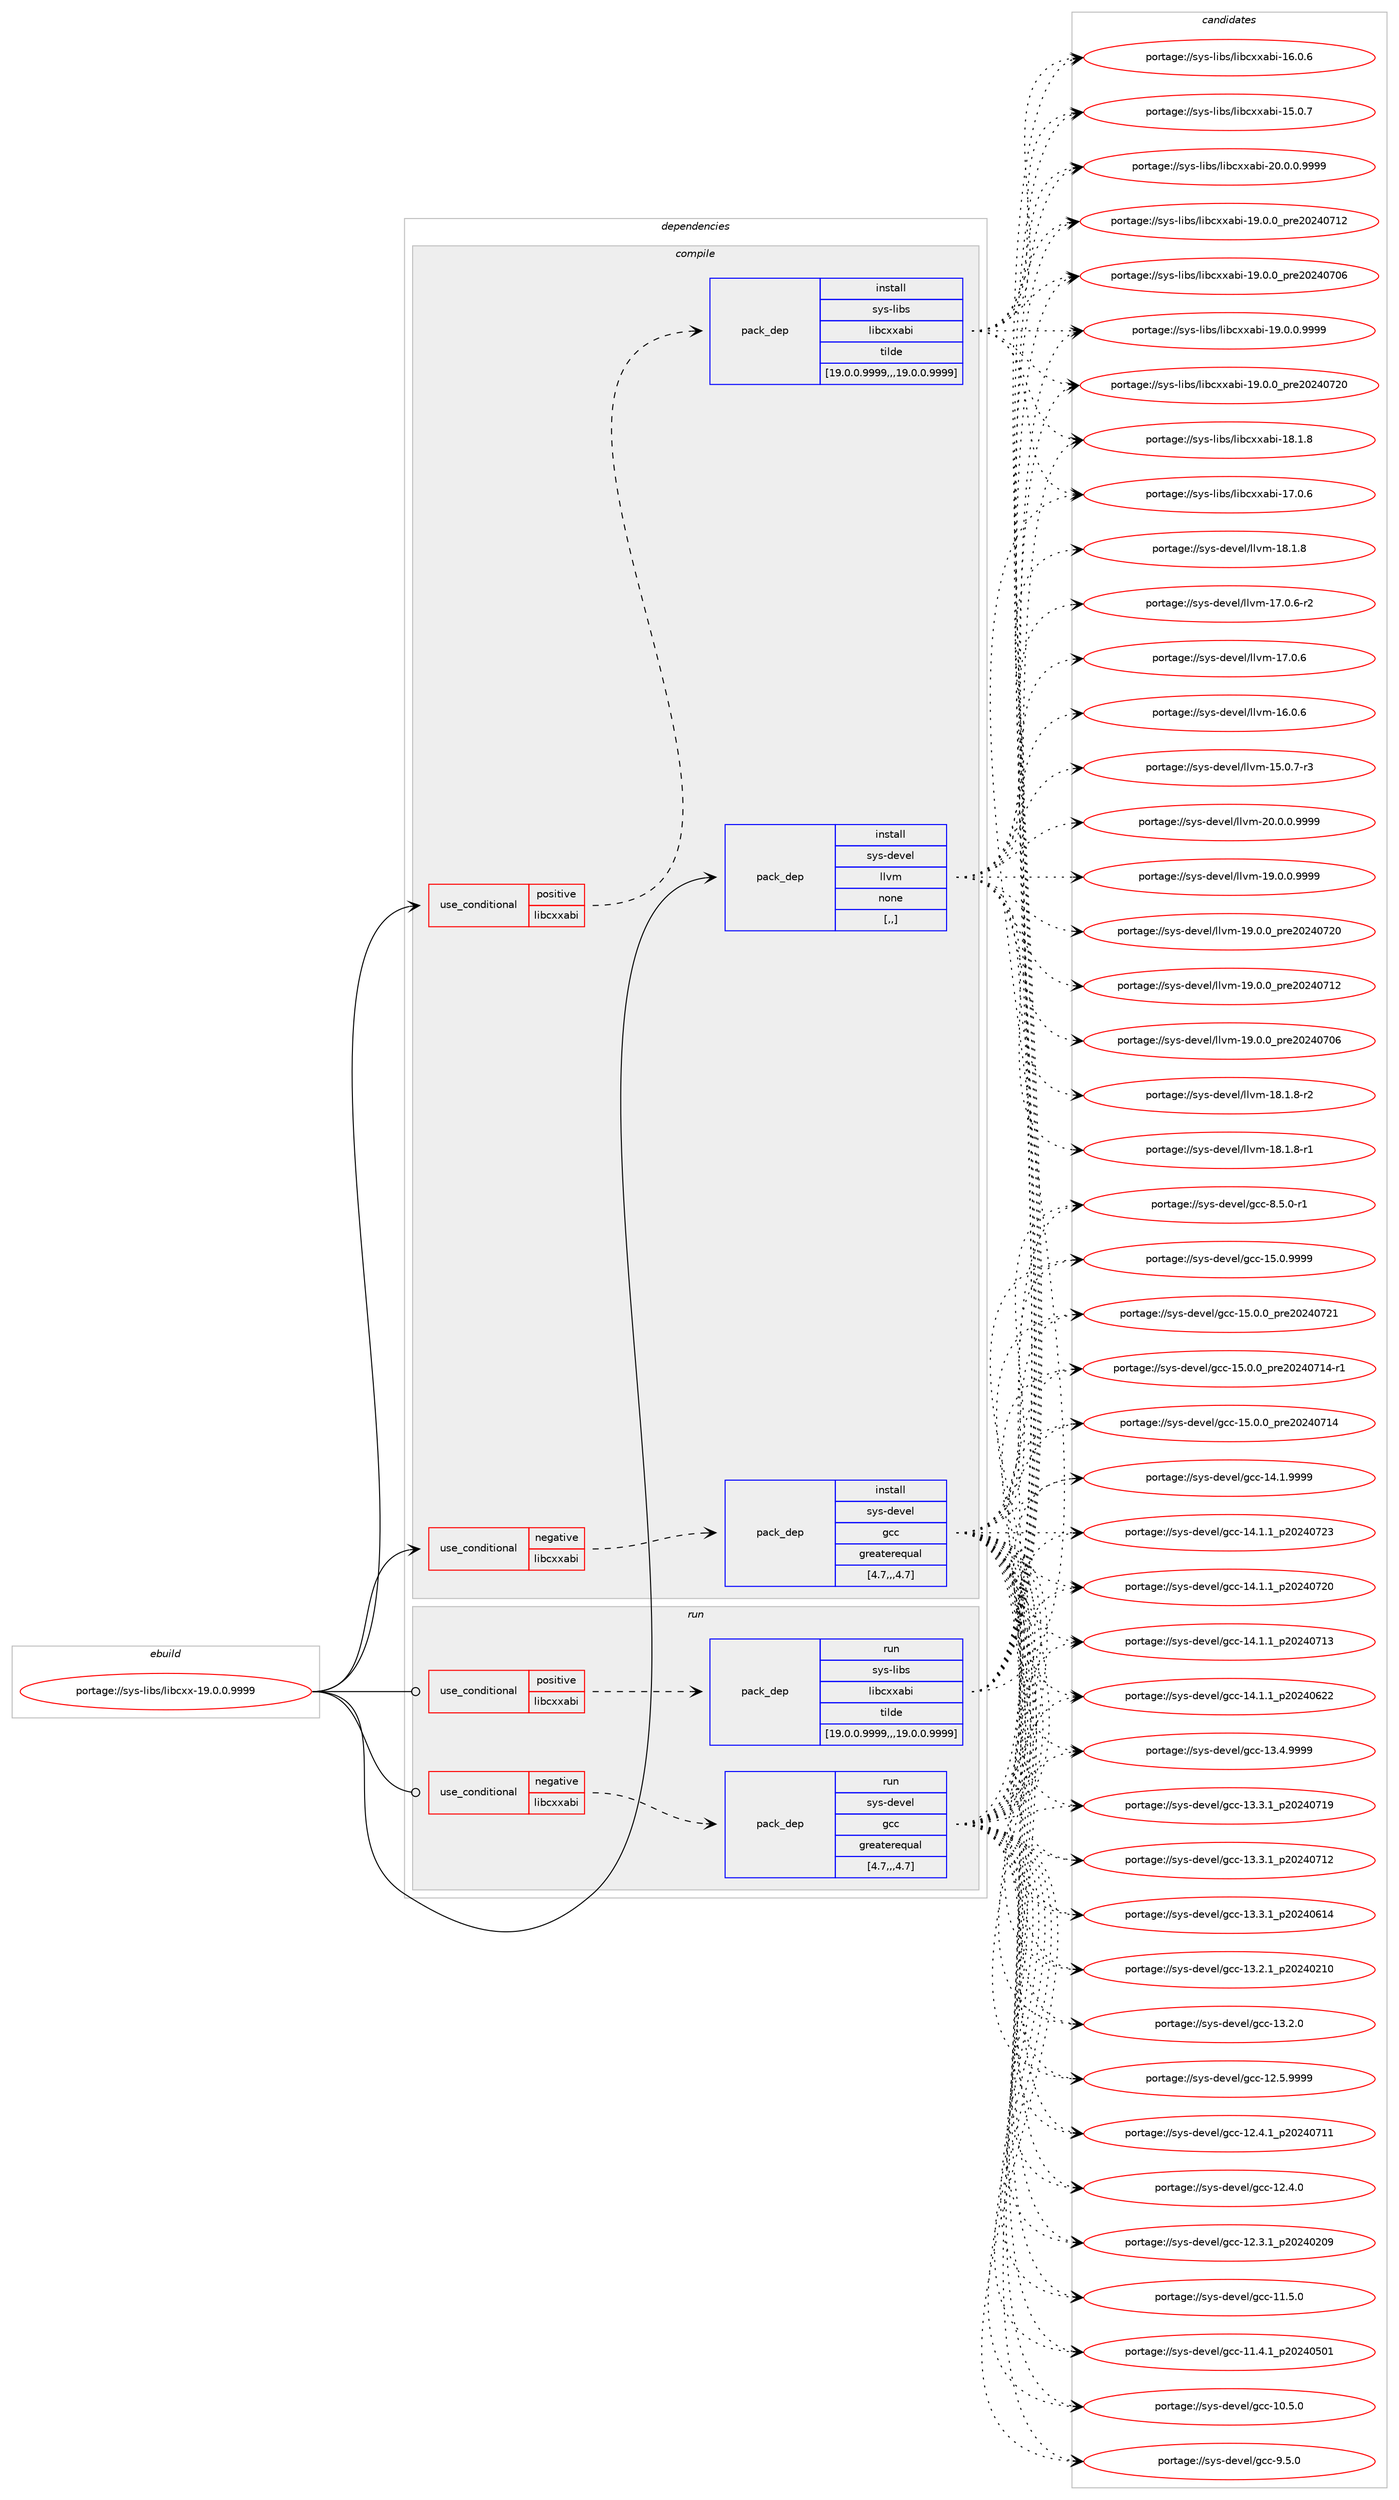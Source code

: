 digraph prolog {

# *************
# Graph options
# *************

newrank=true;
concentrate=true;
compound=true;
graph [rankdir=LR,fontname=Helvetica,fontsize=10,ranksep=1.5];#, ranksep=2.5, nodesep=0.2];
edge  [arrowhead=vee];
node  [fontname=Helvetica,fontsize=10];

# **********
# The ebuild
# **********

subgraph cluster_leftcol {
color=gray;
label=<<i>ebuild</i>>;
id [label="portage://sys-libs/libcxx-19.0.0.9999", color=red, width=4, href="../sys-libs/libcxx-19.0.0.9999.svg"];
}

# ****************
# The dependencies
# ****************

subgraph cluster_midcol {
color=gray;
label=<<i>dependencies</i>>;
subgraph cluster_compile {
fillcolor="#eeeeee";
style=filled;
label=<<i>compile</i>>;
subgraph cond117869 {
dependency441696 [label=<<TABLE BORDER="0" CELLBORDER="1" CELLSPACING="0" CELLPADDING="4"><TR><TD ROWSPAN="3" CELLPADDING="10">use_conditional</TD></TR><TR><TD>negative</TD></TR><TR><TD>libcxxabi</TD></TR></TABLE>>, shape=none, color=red];
subgraph pack320828 {
dependency441697 [label=<<TABLE BORDER="0" CELLBORDER="1" CELLSPACING="0" CELLPADDING="4" WIDTH="220"><TR><TD ROWSPAN="6" CELLPADDING="30">pack_dep</TD></TR><TR><TD WIDTH="110">install</TD></TR><TR><TD>sys-devel</TD></TR><TR><TD>gcc</TD></TR><TR><TD>greaterequal</TD></TR><TR><TD>[4.7,,,4.7]</TD></TR></TABLE>>, shape=none, color=blue];
}
dependency441696:e -> dependency441697:w [weight=20,style="dashed",arrowhead="vee"];
}
id:e -> dependency441696:w [weight=20,style="solid",arrowhead="vee"];
subgraph cond117870 {
dependency441698 [label=<<TABLE BORDER="0" CELLBORDER="1" CELLSPACING="0" CELLPADDING="4"><TR><TD ROWSPAN="3" CELLPADDING="10">use_conditional</TD></TR><TR><TD>positive</TD></TR><TR><TD>libcxxabi</TD></TR></TABLE>>, shape=none, color=red];
subgraph pack320829 {
dependency441699 [label=<<TABLE BORDER="0" CELLBORDER="1" CELLSPACING="0" CELLPADDING="4" WIDTH="220"><TR><TD ROWSPAN="6" CELLPADDING="30">pack_dep</TD></TR><TR><TD WIDTH="110">install</TD></TR><TR><TD>sys-libs</TD></TR><TR><TD>libcxxabi</TD></TR><TR><TD>tilde</TD></TR><TR><TD>[19.0.0.9999,,,19.0.0.9999]</TD></TR></TABLE>>, shape=none, color=blue];
}
dependency441698:e -> dependency441699:w [weight=20,style="dashed",arrowhead="vee"];
}
id:e -> dependency441698:w [weight=20,style="solid",arrowhead="vee"];
subgraph pack320830 {
dependency441700 [label=<<TABLE BORDER="0" CELLBORDER="1" CELLSPACING="0" CELLPADDING="4" WIDTH="220"><TR><TD ROWSPAN="6" CELLPADDING="30">pack_dep</TD></TR><TR><TD WIDTH="110">install</TD></TR><TR><TD>sys-devel</TD></TR><TR><TD>llvm</TD></TR><TR><TD>none</TD></TR><TR><TD>[,,]</TD></TR></TABLE>>, shape=none, color=blue];
}
id:e -> dependency441700:w [weight=20,style="solid",arrowhead="vee"];
}
subgraph cluster_compileandrun {
fillcolor="#eeeeee";
style=filled;
label=<<i>compile and run</i>>;
}
subgraph cluster_run {
fillcolor="#eeeeee";
style=filled;
label=<<i>run</i>>;
subgraph cond117871 {
dependency441701 [label=<<TABLE BORDER="0" CELLBORDER="1" CELLSPACING="0" CELLPADDING="4"><TR><TD ROWSPAN="3" CELLPADDING="10">use_conditional</TD></TR><TR><TD>negative</TD></TR><TR><TD>libcxxabi</TD></TR></TABLE>>, shape=none, color=red];
subgraph pack320831 {
dependency441702 [label=<<TABLE BORDER="0" CELLBORDER="1" CELLSPACING="0" CELLPADDING="4" WIDTH="220"><TR><TD ROWSPAN="6" CELLPADDING="30">pack_dep</TD></TR><TR><TD WIDTH="110">run</TD></TR><TR><TD>sys-devel</TD></TR><TR><TD>gcc</TD></TR><TR><TD>greaterequal</TD></TR><TR><TD>[4.7,,,4.7]</TD></TR></TABLE>>, shape=none, color=blue];
}
dependency441701:e -> dependency441702:w [weight=20,style="dashed",arrowhead="vee"];
}
id:e -> dependency441701:w [weight=20,style="solid",arrowhead="odot"];
subgraph cond117872 {
dependency441703 [label=<<TABLE BORDER="0" CELLBORDER="1" CELLSPACING="0" CELLPADDING="4"><TR><TD ROWSPAN="3" CELLPADDING="10">use_conditional</TD></TR><TR><TD>positive</TD></TR><TR><TD>libcxxabi</TD></TR></TABLE>>, shape=none, color=red];
subgraph pack320832 {
dependency441704 [label=<<TABLE BORDER="0" CELLBORDER="1" CELLSPACING="0" CELLPADDING="4" WIDTH="220"><TR><TD ROWSPAN="6" CELLPADDING="30">pack_dep</TD></TR><TR><TD WIDTH="110">run</TD></TR><TR><TD>sys-libs</TD></TR><TR><TD>libcxxabi</TD></TR><TR><TD>tilde</TD></TR><TR><TD>[19.0.0.9999,,,19.0.0.9999]</TD></TR></TABLE>>, shape=none, color=blue];
}
dependency441703:e -> dependency441704:w [weight=20,style="dashed",arrowhead="vee"];
}
id:e -> dependency441703:w [weight=20,style="solid",arrowhead="odot"];
}
}

# **************
# The candidates
# **************

subgraph cluster_choices {
rank=same;
color=gray;
label=<<i>candidates</i>>;

subgraph choice320828 {
color=black;
nodesep=1;
choice1151211154510010111810110847103999945495346484657575757 [label="portage://sys-devel/gcc-15.0.9999", color=red, width=4,href="../sys-devel/gcc-15.0.9999.svg"];
choice1151211154510010111810110847103999945495346484648951121141015048505248555049 [label="portage://sys-devel/gcc-15.0.0_pre20240721", color=red, width=4,href="../sys-devel/gcc-15.0.0_pre20240721.svg"];
choice11512111545100101118101108471039999454953464846489511211410150485052485549524511449 [label="portage://sys-devel/gcc-15.0.0_pre20240714-r1", color=red, width=4,href="../sys-devel/gcc-15.0.0_pre20240714-r1.svg"];
choice1151211154510010111810110847103999945495346484648951121141015048505248554952 [label="portage://sys-devel/gcc-15.0.0_pre20240714", color=red, width=4,href="../sys-devel/gcc-15.0.0_pre20240714.svg"];
choice1151211154510010111810110847103999945495246494657575757 [label="portage://sys-devel/gcc-14.1.9999", color=red, width=4,href="../sys-devel/gcc-14.1.9999.svg"];
choice1151211154510010111810110847103999945495246494649951125048505248555051 [label="portage://sys-devel/gcc-14.1.1_p20240723", color=red, width=4,href="../sys-devel/gcc-14.1.1_p20240723.svg"];
choice1151211154510010111810110847103999945495246494649951125048505248555048 [label="portage://sys-devel/gcc-14.1.1_p20240720", color=red, width=4,href="../sys-devel/gcc-14.1.1_p20240720.svg"];
choice1151211154510010111810110847103999945495246494649951125048505248554951 [label="portage://sys-devel/gcc-14.1.1_p20240713", color=red, width=4,href="../sys-devel/gcc-14.1.1_p20240713.svg"];
choice1151211154510010111810110847103999945495246494649951125048505248545050 [label="portage://sys-devel/gcc-14.1.1_p20240622", color=red, width=4,href="../sys-devel/gcc-14.1.1_p20240622.svg"];
choice1151211154510010111810110847103999945495146524657575757 [label="portage://sys-devel/gcc-13.4.9999", color=red, width=4,href="../sys-devel/gcc-13.4.9999.svg"];
choice1151211154510010111810110847103999945495146514649951125048505248554957 [label="portage://sys-devel/gcc-13.3.1_p20240719", color=red, width=4,href="../sys-devel/gcc-13.3.1_p20240719.svg"];
choice1151211154510010111810110847103999945495146514649951125048505248554950 [label="portage://sys-devel/gcc-13.3.1_p20240712", color=red, width=4,href="../sys-devel/gcc-13.3.1_p20240712.svg"];
choice1151211154510010111810110847103999945495146514649951125048505248544952 [label="portage://sys-devel/gcc-13.3.1_p20240614", color=red, width=4,href="../sys-devel/gcc-13.3.1_p20240614.svg"];
choice1151211154510010111810110847103999945495146504649951125048505248504948 [label="portage://sys-devel/gcc-13.2.1_p20240210", color=red, width=4,href="../sys-devel/gcc-13.2.1_p20240210.svg"];
choice1151211154510010111810110847103999945495146504648 [label="portage://sys-devel/gcc-13.2.0", color=red, width=4,href="../sys-devel/gcc-13.2.0.svg"];
choice1151211154510010111810110847103999945495046534657575757 [label="portage://sys-devel/gcc-12.5.9999", color=red, width=4,href="../sys-devel/gcc-12.5.9999.svg"];
choice1151211154510010111810110847103999945495046524649951125048505248554949 [label="portage://sys-devel/gcc-12.4.1_p20240711", color=red, width=4,href="../sys-devel/gcc-12.4.1_p20240711.svg"];
choice1151211154510010111810110847103999945495046524648 [label="portage://sys-devel/gcc-12.4.0", color=red, width=4,href="../sys-devel/gcc-12.4.0.svg"];
choice1151211154510010111810110847103999945495046514649951125048505248504857 [label="portage://sys-devel/gcc-12.3.1_p20240209", color=red, width=4,href="../sys-devel/gcc-12.3.1_p20240209.svg"];
choice1151211154510010111810110847103999945494946534648 [label="portage://sys-devel/gcc-11.5.0", color=red, width=4,href="../sys-devel/gcc-11.5.0.svg"];
choice1151211154510010111810110847103999945494946524649951125048505248534849 [label="portage://sys-devel/gcc-11.4.1_p20240501", color=red, width=4,href="../sys-devel/gcc-11.4.1_p20240501.svg"];
choice1151211154510010111810110847103999945494846534648 [label="portage://sys-devel/gcc-10.5.0", color=red, width=4,href="../sys-devel/gcc-10.5.0.svg"];
choice11512111545100101118101108471039999455746534648 [label="portage://sys-devel/gcc-9.5.0", color=red, width=4,href="../sys-devel/gcc-9.5.0.svg"];
choice115121115451001011181011084710399994556465346484511449 [label="portage://sys-devel/gcc-8.5.0-r1", color=red, width=4,href="../sys-devel/gcc-8.5.0-r1.svg"];
dependency441697:e -> choice1151211154510010111810110847103999945495346484657575757:w [style=dotted,weight="100"];
dependency441697:e -> choice1151211154510010111810110847103999945495346484648951121141015048505248555049:w [style=dotted,weight="100"];
dependency441697:e -> choice11512111545100101118101108471039999454953464846489511211410150485052485549524511449:w [style=dotted,weight="100"];
dependency441697:e -> choice1151211154510010111810110847103999945495346484648951121141015048505248554952:w [style=dotted,weight="100"];
dependency441697:e -> choice1151211154510010111810110847103999945495246494657575757:w [style=dotted,weight="100"];
dependency441697:e -> choice1151211154510010111810110847103999945495246494649951125048505248555051:w [style=dotted,weight="100"];
dependency441697:e -> choice1151211154510010111810110847103999945495246494649951125048505248555048:w [style=dotted,weight="100"];
dependency441697:e -> choice1151211154510010111810110847103999945495246494649951125048505248554951:w [style=dotted,weight="100"];
dependency441697:e -> choice1151211154510010111810110847103999945495246494649951125048505248545050:w [style=dotted,weight="100"];
dependency441697:e -> choice1151211154510010111810110847103999945495146524657575757:w [style=dotted,weight="100"];
dependency441697:e -> choice1151211154510010111810110847103999945495146514649951125048505248554957:w [style=dotted,weight="100"];
dependency441697:e -> choice1151211154510010111810110847103999945495146514649951125048505248554950:w [style=dotted,weight="100"];
dependency441697:e -> choice1151211154510010111810110847103999945495146514649951125048505248544952:w [style=dotted,weight="100"];
dependency441697:e -> choice1151211154510010111810110847103999945495146504649951125048505248504948:w [style=dotted,weight="100"];
dependency441697:e -> choice1151211154510010111810110847103999945495146504648:w [style=dotted,weight="100"];
dependency441697:e -> choice1151211154510010111810110847103999945495046534657575757:w [style=dotted,weight="100"];
dependency441697:e -> choice1151211154510010111810110847103999945495046524649951125048505248554949:w [style=dotted,weight="100"];
dependency441697:e -> choice1151211154510010111810110847103999945495046524648:w [style=dotted,weight="100"];
dependency441697:e -> choice1151211154510010111810110847103999945495046514649951125048505248504857:w [style=dotted,weight="100"];
dependency441697:e -> choice1151211154510010111810110847103999945494946534648:w [style=dotted,weight="100"];
dependency441697:e -> choice1151211154510010111810110847103999945494946524649951125048505248534849:w [style=dotted,weight="100"];
dependency441697:e -> choice1151211154510010111810110847103999945494846534648:w [style=dotted,weight="100"];
dependency441697:e -> choice11512111545100101118101108471039999455746534648:w [style=dotted,weight="100"];
dependency441697:e -> choice115121115451001011181011084710399994556465346484511449:w [style=dotted,weight="100"];
}
subgraph choice320829 {
color=black;
nodesep=1;
choice11512111545108105981154710810598991201209798105455048464846484657575757 [label="portage://sys-libs/libcxxabi-20.0.0.9999", color=red, width=4,href="../sys-libs/libcxxabi-20.0.0.9999.svg"];
choice11512111545108105981154710810598991201209798105454957464846484657575757 [label="portage://sys-libs/libcxxabi-19.0.0.9999", color=red, width=4,href="../sys-libs/libcxxabi-19.0.0.9999.svg"];
choice1151211154510810598115471081059899120120979810545495746484648951121141015048505248555048 [label="portage://sys-libs/libcxxabi-19.0.0_pre20240720", color=red, width=4,href="../sys-libs/libcxxabi-19.0.0_pre20240720.svg"];
choice1151211154510810598115471081059899120120979810545495746484648951121141015048505248554950 [label="portage://sys-libs/libcxxabi-19.0.0_pre20240712", color=red, width=4,href="../sys-libs/libcxxabi-19.0.0_pre20240712.svg"];
choice1151211154510810598115471081059899120120979810545495746484648951121141015048505248554854 [label="portage://sys-libs/libcxxabi-19.0.0_pre20240706", color=red, width=4,href="../sys-libs/libcxxabi-19.0.0_pre20240706.svg"];
choice1151211154510810598115471081059899120120979810545495646494656 [label="portage://sys-libs/libcxxabi-18.1.8", color=red, width=4,href="../sys-libs/libcxxabi-18.1.8.svg"];
choice1151211154510810598115471081059899120120979810545495546484654 [label="portage://sys-libs/libcxxabi-17.0.6", color=red, width=4,href="../sys-libs/libcxxabi-17.0.6.svg"];
choice1151211154510810598115471081059899120120979810545495446484654 [label="portage://sys-libs/libcxxabi-16.0.6", color=red, width=4,href="../sys-libs/libcxxabi-16.0.6.svg"];
choice1151211154510810598115471081059899120120979810545495346484655 [label="portage://sys-libs/libcxxabi-15.0.7", color=red, width=4,href="../sys-libs/libcxxabi-15.0.7.svg"];
dependency441699:e -> choice11512111545108105981154710810598991201209798105455048464846484657575757:w [style=dotted,weight="100"];
dependency441699:e -> choice11512111545108105981154710810598991201209798105454957464846484657575757:w [style=dotted,weight="100"];
dependency441699:e -> choice1151211154510810598115471081059899120120979810545495746484648951121141015048505248555048:w [style=dotted,weight="100"];
dependency441699:e -> choice1151211154510810598115471081059899120120979810545495746484648951121141015048505248554950:w [style=dotted,weight="100"];
dependency441699:e -> choice1151211154510810598115471081059899120120979810545495746484648951121141015048505248554854:w [style=dotted,weight="100"];
dependency441699:e -> choice1151211154510810598115471081059899120120979810545495646494656:w [style=dotted,weight="100"];
dependency441699:e -> choice1151211154510810598115471081059899120120979810545495546484654:w [style=dotted,weight="100"];
dependency441699:e -> choice1151211154510810598115471081059899120120979810545495446484654:w [style=dotted,weight="100"];
dependency441699:e -> choice1151211154510810598115471081059899120120979810545495346484655:w [style=dotted,weight="100"];
}
subgraph choice320830 {
color=black;
nodesep=1;
choice1151211154510010111810110847108108118109455048464846484657575757 [label="portage://sys-devel/llvm-20.0.0.9999", color=red, width=4,href="../sys-devel/llvm-20.0.0.9999.svg"];
choice1151211154510010111810110847108108118109454957464846484657575757 [label="portage://sys-devel/llvm-19.0.0.9999", color=red, width=4,href="../sys-devel/llvm-19.0.0.9999.svg"];
choice115121115451001011181011084710810811810945495746484648951121141015048505248555048 [label="portage://sys-devel/llvm-19.0.0_pre20240720", color=red, width=4,href="../sys-devel/llvm-19.0.0_pre20240720.svg"];
choice115121115451001011181011084710810811810945495746484648951121141015048505248554950 [label="portage://sys-devel/llvm-19.0.0_pre20240712", color=red, width=4,href="../sys-devel/llvm-19.0.0_pre20240712.svg"];
choice115121115451001011181011084710810811810945495746484648951121141015048505248554854 [label="portage://sys-devel/llvm-19.0.0_pre20240706", color=red, width=4,href="../sys-devel/llvm-19.0.0_pre20240706.svg"];
choice1151211154510010111810110847108108118109454956464946564511450 [label="portage://sys-devel/llvm-18.1.8-r2", color=red, width=4,href="../sys-devel/llvm-18.1.8-r2.svg"];
choice1151211154510010111810110847108108118109454956464946564511449 [label="portage://sys-devel/llvm-18.1.8-r1", color=red, width=4,href="../sys-devel/llvm-18.1.8-r1.svg"];
choice115121115451001011181011084710810811810945495646494656 [label="portage://sys-devel/llvm-18.1.8", color=red, width=4,href="../sys-devel/llvm-18.1.8.svg"];
choice1151211154510010111810110847108108118109454955464846544511450 [label="portage://sys-devel/llvm-17.0.6-r2", color=red, width=4,href="../sys-devel/llvm-17.0.6-r2.svg"];
choice115121115451001011181011084710810811810945495546484654 [label="portage://sys-devel/llvm-17.0.6", color=red, width=4,href="../sys-devel/llvm-17.0.6.svg"];
choice115121115451001011181011084710810811810945495446484654 [label="portage://sys-devel/llvm-16.0.6", color=red, width=4,href="../sys-devel/llvm-16.0.6.svg"];
choice1151211154510010111810110847108108118109454953464846554511451 [label="portage://sys-devel/llvm-15.0.7-r3", color=red, width=4,href="../sys-devel/llvm-15.0.7-r3.svg"];
dependency441700:e -> choice1151211154510010111810110847108108118109455048464846484657575757:w [style=dotted,weight="100"];
dependency441700:e -> choice1151211154510010111810110847108108118109454957464846484657575757:w [style=dotted,weight="100"];
dependency441700:e -> choice115121115451001011181011084710810811810945495746484648951121141015048505248555048:w [style=dotted,weight="100"];
dependency441700:e -> choice115121115451001011181011084710810811810945495746484648951121141015048505248554950:w [style=dotted,weight="100"];
dependency441700:e -> choice115121115451001011181011084710810811810945495746484648951121141015048505248554854:w [style=dotted,weight="100"];
dependency441700:e -> choice1151211154510010111810110847108108118109454956464946564511450:w [style=dotted,weight="100"];
dependency441700:e -> choice1151211154510010111810110847108108118109454956464946564511449:w [style=dotted,weight="100"];
dependency441700:e -> choice115121115451001011181011084710810811810945495646494656:w [style=dotted,weight="100"];
dependency441700:e -> choice1151211154510010111810110847108108118109454955464846544511450:w [style=dotted,weight="100"];
dependency441700:e -> choice115121115451001011181011084710810811810945495546484654:w [style=dotted,weight="100"];
dependency441700:e -> choice115121115451001011181011084710810811810945495446484654:w [style=dotted,weight="100"];
dependency441700:e -> choice1151211154510010111810110847108108118109454953464846554511451:w [style=dotted,weight="100"];
}
subgraph choice320831 {
color=black;
nodesep=1;
choice1151211154510010111810110847103999945495346484657575757 [label="portage://sys-devel/gcc-15.0.9999", color=red, width=4,href="../sys-devel/gcc-15.0.9999.svg"];
choice1151211154510010111810110847103999945495346484648951121141015048505248555049 [label="portage://sys-devel/gcc-15.0.0_pre20240721", color=red, width=4,href="../sys-devel/gcc-15.0.0_pre20240721.svg"];
choice11512111545100101118101108471039999454953464846489511211410150485052485549524511449 [label="portage://sys-devel/gcc-15.0.0_pre20240714-r1", color=red, width=4,href="../sys-devel/gcc-15.0.0_pre20240714-r1.svg"];
choice1151211154510010111810110847103999945495346484648951121141015048505248554952 [label="portage://sys-devel/gcc-15.0.0_pre20240714", color=red, width=4,href="../sys-devel/gcc-15.0.0_pre20240714.svg"];
choice1151211154510010111810110847103999945495246494657575757 [label="portage://sys-devel/gcc-14.1.9999", color=red, width=4,href="../sys-devel/gcc-14.1.9999.svg"];
choice1151211154510010111810110847103999945495246494649951125048505248555051 [label="portage://sys-devel/gcc-14.1.1_p20240723", color=red, width=4,href="../sys-devel/gcc-14.1.1_p20240723.svg"];
choice1151211154510010111810110847103999945495246494649951125048505248555048 [label="portage://sys-devel/gcc-14.1.1_p20240720", color=red, width=4,href="../sys-devel/gcc-14.1.1_p20240720.svg"];
choice1151211154510010111810110847103999945495246494649951125048505248554951 [label="portage://sys-devel/gcc-14.1.1_p20240713", color=red, width=4,href="../sys-devel/gcc-14.1.1_p20240713.svg"];
choice1151211154510010111810110847103999945495246494649951125048505248545050 [label="portage://sys-devel/gcc-14.1.1_p20240622", color=red, width=4,href="../sys-devel/gcc-14.1.1_p20240622.svg"];
choice1151211154510010111810110847103999945495146524657575757 [label="portage://sys-devel/gcc-13.4.9999", color=red, width=4,href="../sys-devel/gcc-13.4.9999.svg"];
choice1151211154510010111810110847103999945495146514649951125048505248554957 [label="portage://sys-devel/gcc-13.3.1_p20240719", color=red, width=4,href="../sys-devel/gcc-13.3.1_p20240719.svg"];
choice1151211154510010111810110847103999945495146514649951125048505248554950 [label="portage://sys-devel/gcc-13.3.1_p20240712", color=red, width=4,href="../sys-devel/gcc-13.3.1_p20240712.svg"];
choice1151211154510010111810110847103999945495146514649951125048505248544952 [label="portage://sys-devel/gcc-13.3.1_p20240614", color=red, width=4,href="../sys-devel/gcc-13.3.1_p20240614.svg"];
choice1151211154510010111810110847103999945495146504649951125048505248504948 [label="portage://sys-devel/gcc-13.2.1_p20240210", color=red, width=4,href="../sys-devel/gcc-13.2.1_p20240210.svg"];
choice1151211154510010111810110847103999945495146504648 [label="portage://sys-devel/gcc-13.2.0", color=red, width=4,href="../sys-devel/gcc-13.2.0.svg"];
choice1151211154510010111810110847103999945495046534657575757 [label="portage://sys-devel/gcc-12.5.9999", color=red, width=4,href="../sys-devel/gcc-12.5.9999.svg"];
choice1151211154510010111810110847103999945495046524649951125048505248554949 [label="portage://sys-devel/gcc-12.4.1_p20240711", color=red, width=4,href="../sys-devel/gcc-12.4.1_p20240711.svg"];
choice1151211154510010111810110847103999945495046524648 [label="portage://sys-devel/gcc-12.4.0", color=red, width=4,href="../sys-devel/gcc-12.4.0.svg"];
choice1151211154510010111810110847103999945495046514649951125048505248504857 [label="portage://sys-devel/gcc-12.3.1_p20240209", color=red, width=4,href="../sys-devel/gcc-12.3.1_p20240209.svg"];
choice1151211154510010111810110847103999945494946534648 [label="portage://sys-devel/gcc-11.5.0", color=red, width=4,href="../sys-devel/gcc-11.5.0.svg"];
choice1151211154510010111810110847103999945494946524649951125048505248534849 [label="portage://sys-devel/gcc-11.4.1_p20240501", color=red, width=4,href="../sys-devel/gcc-11.4.1_p20240501.svg"];
choice1151211154510010111810110847103999945494846534648 [label="portage://sys-devel/gcc-10.5.0", color=red, width=4,href="../sys-devel/gcc-10.5.0.svg"];
choice11512111545100101118101108471039999455746534648 [label="portage://sys-devel/gcc-9.5.0", color=red, width=4,href="../sys-devel/gcc-9.5.0.svg"];
choice115121115451001011181011084710399994556465346484511449 [label="portage://sys-devel/gcc-8.5.0-r1", color=red, width=4,href="../sys-devel/gcc-8.5.0-r1.svg"];
dependency441702:e -> choice1151211154510010111810110847103999945495346484657575757:w [style=dotted,weight="100"];
dependency441702:e -> choice1151211154510010111810110847103999945495346484648951121141015048505248555049:w [style=dotted,weight="100"];
dependency441702:e -> choice11512111545100101118101108471039999454953464846489511211410150485052485549524511449:w [style=dotted,weight="100"];
dependency441702:e -> choice1151211154510010111810110847103999945495346484648951121141015048505248554952:w [style=dotted,weight="100"];
dependency441702:e -> choice1151211154510010111810110847103999945495246494657575757:w [style=dotted,weight="100"];
dependency441702:e -> choice1151211154510010111810110847103999945495246494649951125048505248555051:w [style=dotted,weight="100"];
dependency441702:e -> choice1151211154510010111810110847103999945495246494649951125048505248555048:w [style=dotted,weight="100"];
dependency441702:e -> choice1151211154510010111810110847103999945495246494649951125048505248554951:w [style=dotted,weight="100"];
dependency441702:e -> choice1151211154510010111810110847103999945495246494649951125048505248545050:w [style=dotted,weight="100"];
dependency441702:e -> choice1151211154510010111810110847103999945495146524657575757:w [style=dotted,weight="100"];
dependency441702:e -> choice1151211154510010111810110847103999945495146514649951125048505248554957:w [style=dotted,weight="100"];
dependency441702:e -> choice1151211154510010111810110847103999945495146514649951125048505248554950:w [style=dotted,weight="100"];
dependency441702:e -> choice1151211154510010111810110847103999945495146514649951125048505248544952:w [style=dotted,weight="100"];
dependency441702:e -> choice1151211154510010111810110847103999945495146504649951125048505248504948:w [style=dotted,weight="100"];
dependency441702:e -> choice1151211154510010111810110847103999945495146504648:w [style=dotted,weight="100"];
dependency441702:e -> choice1151211154510010111810110847103999945495046534657575757:w [style=dotted,weight="100"];
dependency441702:e -> choice1151211154510010111810110847103999945495046524649951125048505248554949:w [style=dotted,weight="100"];
dependency441702:e -> choice1151211154510010111810110847103999945495046524648:w [style=dotted,weight="100"];
dependency441702:e -> choice1151211154510010111810110847103999945495046514649951125048505248504857:w [style=dotted,weight="100"];
dependency441702:e -> choice1151211154510010111810110847103999945494946534648:w [style=dotted,weight="100"];
dependency441702:e -> choice1151211154510010111810110847103999945494946524649951125048505248534849:w [style=dotted,weight="100"];
dependency441702:e -> choice1151211154510010111810110847103999945494846534648:w [style=dotted,weight="100"];
dependency441702:e -> choice11512111545100101118101108471039999455746534648:w [style=dotted,weight="100"];
dependency441702:e -> choice115121115451001011181011084710399994556465346484511449:w [style=dotted,weight="100"];
}
subgraph choice320832 {
color=black;
nodesep=1;
choice11512111545108105981154710810598991201209798105455048464846484657575757 [label="portage://sys-libs/libcxxabi-20.0.0.9999", color=red, width=4,href="../sys-libs/libcxxabi-20.0.0.9999.svg"];
choice11512111545108105981154710810598991201209798105454957464846484657575757 [label="portage://sys-libs/libcxxabi-19.0.0.9999", color=red, width=4,href="../sys-libs/libcxxabi-19.0.0.9999.svg"];
choice1151211154510810598115471081059899120120979810545495746484648951121141015048505248555048 [label="portage://sys-libs/libcxxabi-19.0.0_pre20240720", color=red, width=4,href="../sys-libs/libcxxabi-19.0.0_pre20240720.svg"];
choice1151211154510810598115471081059899120120979810545495746484648951121141015048505248554950 [label="portage://sys-libs/libcxxabi-19.0.0_pre20240712", color=red, width=4,href="../sys-libs/libcxxabi-19.0.0_pre20240712.svg"];
choice1151211154510810598115471081059899120120979810545495746484648951121141015048505248554854 [label="portage://sys-libs/libcxxabi-19.0.0_pre20240706", color=red, width=4,href="../sys-libs/libcxxabi-19.0.0_pre20240706.svg"];
choice1151211154510810598115471081059899120120979810545495646494656 [label="portage://sys-libs/libcxxabi-18.1.8", color=red, width=4,href="../sys-libs/libcxxabi-18.1.8.svg"];
choice1151211154510810598115471081059899120120979810545495546484654 [label="portage://sys-libs/libcxxabi-17.0.6", color=red, width=4,href="../sys-libs/libcxxabi-17.0.6.svg"];
choice1151211154510810598115471081059899120120979810545495446484654 [label="portage://sys-libs/libcxxabi-16.0.6", color=red, width=4,href="../sys-libs/libcxxabi-16.0.6.svg"];
choice1151211154510810598115471081059899120120979810545495346484655 [label="portage://sys-libs/libcxxabi-15.0.7", color=red, width=4,href="../sys-libs/libcxxabi-15.0.7.svg"];
dependency441704:e -> choice11512111545108105981154710810598991201209798105455048464846484657575757:w [style=dotted,weight="100"];
dependency441704:e -> choice11512111545108105981154710810598991201209798105454957464846484657575757:w [style=dotted,weight="100"];
dependency441704:e -> choice1151211154510810598115471081059899120120979810545495746484648951121141015048505248555048:w [style=dotted,weight="100"];
dependency441704:e -> choice1151211154510810598115471081059899120120979810545495746484648951121141015048505248554950:w [style=dotted,weight="100"];
dependency441704:e -> choice1151211154510810598115471081059899120120979810545495746484648951121141015048505248554854:w [style=dotted,weight="100"];
dependency441704:e -> choice1151211154510810598115471081059899120120979810545495646494656:w [style=dotted,weight="100"];
dependency441704:e -> choice1151211154510810598115471081059899120120979810545495546484654:w [style=dotted,weight="100"];
dependency441704:e -> choice1151211154510810598115471081059899120120979810545495446484654:w [style=dotted,weight="100"];
dependency441704:e -> choice1151211154510810598115471081059899120120979810545495346484655:w [style=dotted,weight="100"];
}
}

}
